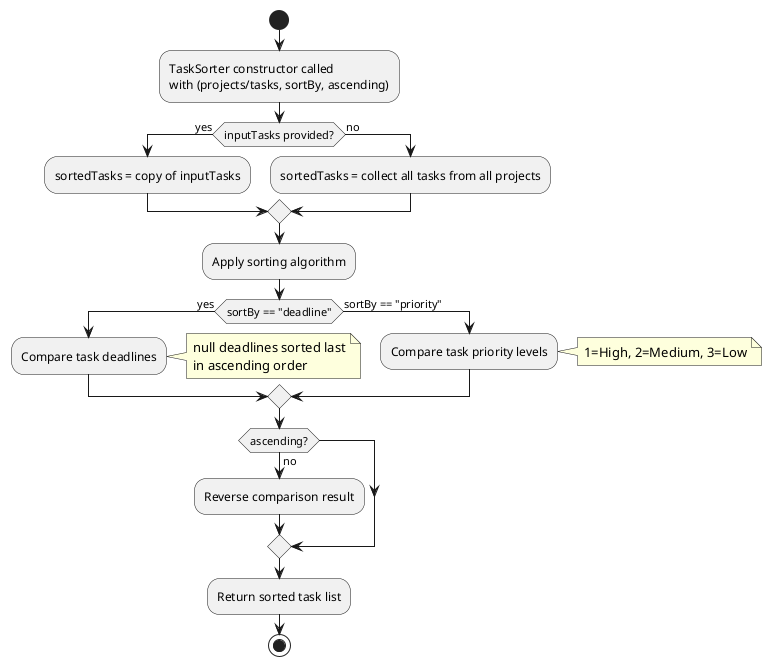 @startuml Task Sorting Algorithm

start
:TaskSorter constructor called
with (projects/tasks, sortBy, ascending);

if (inputTasks provided?) then (yes)
    :sortedTasks = copy of inputTasks;
else (no)
    :sortedTasks = collect all tasks from all projects;
endif

:Apply sorting algorithm;

if (sortBy == "deadline") then (yes)
    :Compare task deadlines;
    note right
        null deadlines sorted last
        in ascending order
    end note
else (sortBy == "priority")
    :Compare task priority levels;
    note right
        1=High, 2=Medium, 3=Low
    end note
endif

if (ascending?) then (no)
    :Reverse comparison result;
endif

:Return sorted task list;
stop
@enduml
